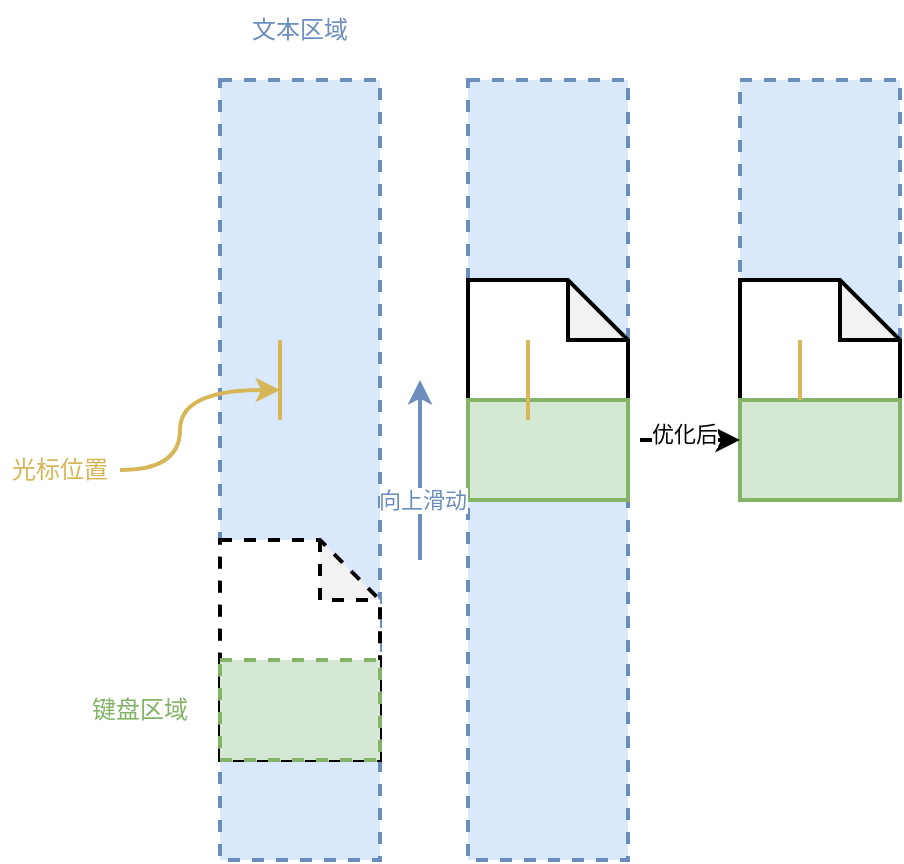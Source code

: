 <mxfile version="26.0.5">
  <diagram name="第 1 页" id="Z6ONuFpvm6h_PNGK9DhY">
    <mxGraphModel dx="1183" dy="722" grid="1" gridSize="10" guides="1" tooltips="1" connect="1" arrows="1" fold="1" page="1" pageScale="1" pageWidth="827" pageHeight="1169" math="0" shadow="0">
      <root>
        <mxCell id="0" />
        <mxCell id="1" parent="0" />
        <mxCell id="K0SXBpxwmkwl7hcp56vt-2" value="" style="rounded=0;whiteSpace=wrap;html=1;strokeWidth=2;fillColor=#dae8fc;strokeColor=#6c8ebf;dashed=1;" vertex="1" parent="1">
          <mxGeometry x="210" y="210" width="80" height="390" as="geometry" />
        </mxCell>
        <mxCell id="K0SXBpxwmkwl7hcp56vt-4" value="&lt;font style=&quot;color: light-dark(rgb(130, 179, 102), rgb(237, 237, 237));&quot;&gt;键盘区域&lt;/font&gt;" style="text;html=1;align=center;verticalAlign=middle;whiteSpace=wrap;rounded=0;" vertex="1" parent="1">
          <mxGeometry x="140" y="510" width="60" height="30" as="geometry" />
        </mxCell>
        <mxCell id="K0SXBpxwmkwl7hcp56vt-5" value="" style="endArrow=none;html=1;rounded=0;strokeWidth=2;fillColor=#fff2cc;strokeColor=#d6b656;" edge="1" parent="1">
          <mxGeometry width="50" height="50" relative="1" as="geometry">
            <mxPoint x="240" y="380" as="sourcePoint" />
            <mxPoint x="240" y="340" as="targetPoint" />
          </mxGeometry>
        </mxCell>
        <mxCell id="K0SXBpxwmkwl7hcp56vt-19" style="edgeStyle=orthogonalEdgeStyle;rounded=0;orthogonalLoop=1;jettySize=auto;html=1;curved=1;fillColor=#fff2cc;strokeColor=#d6b656;strokeWidth=2;" edge="1" parent="1" source="K0SXBpxwmkwl7hcp56vt-6">
          <mxGeometry relative="1" as="geometry">
            <mxPoint x="240" y="365" as="targetPoint" />
            <Array as="points">
              <mxPoint x="190" y="405" />
              <mxPoint x="190" y="365" />
            </Array>
          </mxGeometry>
        </mxCell>
        <mxCell id="K0SXBpxwmkwl7hcp56vt-6" value="&lt;font style=&quot;color: light-dark(rgb(214, 182, 86), rgb(237, 237, 237));&quot;&gt;光标位置&lt;/font&gt;" style="text;html=1;align=center;verticalAlign=middle;whiteSpace=wrap;rounded=0;strokeWidth=2;" vertex="1" parent="1">
          <mxGeometry x="100" y="390" width="60" height="30" as="geometry" />
        </mxCell>
        <mxCell id="K0SXBpxwmkwl7hcp56vt-8" value="" style="shape=note;whiteSpace=wrap;html=1;backgroundOutline=1;darkOpacity=0.05;strokeWidth=2;dashed=1;" vertex="1" parent="1">
          <mxGeometry x="210" y="440" width="80" height="110" as="geometry" />
        </mxCell>
        <mxCell id="K0SXBpxwmkwl7hcp56vt-3" value="" style="rounded=0;whiteSpace=wrap;html=1;strokeWidth=2;fillColor=#d5e8d4;strokeColor=#82b366;dashed=1;" vertex="1" parent="1">
          <mxGeometry x="210" y="500" width="80" height="50" as="geometry" />
        </mxCell>
        <mxCell id="K0SXBpxwmkwl7hcp56vt-10" value="&lt;font style=&quot;color: light-dark(rgb(108, 142, 191), rgb(109, 81, 0));&quot;&gt;文本区域&lt;/font&gt;" style="text;html=1;align=center;verticalAlign=middle;whiteSpace=wrap;rounded=0;" vertex="1" parent="1">
          <mxGeometry x="220" y="170" width="60" height="30" as="geometry" />
        </mxCell>
        <mxCell id="K0SXBpxwmkwl7hcp56vt-11" value="" style="rounded=0;whiteSpace=wrap;html=1;strokeWidth=2;fillColor=#dae8fc;strokeColor=#6c8ebf;dashed=1;" vertex="1" parent="1">
          <mxGeometry x="334" y="210" width="80" height="390" as="geometry" />
        </mxCell>
        <mxCell id="K0SXBpxwmkwl7hcp56vt-13" value="" style="shape=note;whiteSpace=wrap;html=1;backgroundOutline=1;darkOpacity=0.05;strokeWidth=2;" vertex="1" parent="1">
          <mxGeometry x="334" y="310" width="80" height="110" as="geometry" />
        </mxCell>
        <mxCell id="K0SXBpxwmkwl7hcp56vt-14" value="" style="rounded=0;whiteSpace=wrap;html=1;strokeWidth=2;fillColor=#d5e8d4;strokeColor=#82b366;" vertex="1" parent="1">
          <mxGeometry x="334" y="370" width="80" height="50" as="geometry" />
        </mxCell>
        <mxCell id="K0SXBpxwmkwl7hcp56vt-12" value="" style="endArrow=none;html=1;rounded=0;strokeWidth=2;fillColor=#fff2cc;strokeColor=#d6b656;" edge="1" parent="1">
          <mxGeometry width="50" height="50" relative="1" as="geometry">
            <mxPoint x="364" y="380" as="sourcePoint" />
            <mxPoint x="364" y="340" as="targetPoint" />
          </mxGeometry>
        </mxCell>
        <mxCell id="K0SXBpxwmkwl7hcp56vt-16" value="" style="endArrow=classic;html=1;rounded=0;strokeWidth=2;fillColor=#dae8fc;strokeColor=#6c8ebf;" edge="1" parent="1">
          <mxGeometry width="50" height="50" relative="1" as="geometry">
            <mxPoint x="310" y="450" as="sourcePoint" />
            <mxPoint x="310" y="360" as="targetPoint" />
          </mxGeometry>
        </mxCell>
        <mxCell id="K0SXBpxwmkwl7hcp56vt-17" value="&lt;font style=&quot;color: light-dark(rgb(108, 142, 191), rgb(237, 237, 237));&quot;&gt;向上滑动&lt;/font&gt;" style="edgeLabel;html=1;align=center;verticalAlign=middle;resizable=0;points=[];" vertex="1" connectable="0" parent="K0SXBpxwmkwl7hcp56vt-16">
          <mxGeometry x="-0.331" y="-1" relative="1" as="geometry">
            <mxPoint as="offset" />
          </mxGeometry>
        </mxCell>
        <mxCell id="K0SXBpxwmkwl7hcp56vt-20" value="" style="rounded=0;whiteSpace=wrap;html=1;strokeWidth=2;fillColor=#dae8fc;strokeColor=#6c8ebf;dashed=1;" vertex="1" parent="1">
          <mxGeometry x="470" y="210" width="80" height="160" as="geometry" />
        </mxCell>
        <mxCell id="K0SXBpxwmkwl7hcp56vt-21" value="" style="shape=note;whiteSpace=wrap;html=1;backgroundOutline=1;darkOpacity=0.05;strokeWidth=2;" vertex="1" parent="1">
          <mxGeometry x="470" y="310" width="80" height="110" as="geometry" />
        </mxCell>
        <mxCell id="K0SXBpxwmkwl7hcp56vt-22" value="" style="rounded=0;whiteSpace=wrap;html=1;strokeWidth=2;fillColor=#d5e8d4;strokeColor=#82b366;" vertex="1" parent="1">
          <mxGeometry x="470" y="370" width="80" height="50" as="geometry" />
        </mxCell>
        <mxCell id="K0SXBpxwmkwl7hcp56vt-23" value="" style="endArrow=none;html=1;rounded=0;strokeWidth=2;fillColor=#fff2cc;strokeColor=#d6b656;" edge="1" parent="1">
          <mxGeometry width="50" height="50" relative="1" as="geometry">
            <mxPoint x="500" y="370" as="sourcePoint" />
            <mxPoint x="500" y="340" as="targetPoint" />
          </mxGeometry>
        </mxCell>
        <mxCell id="K0SXBpxwmkwl7hcp56vt-24" value="" style="endArrow=classic;html=1;rounded=0;strokeWidth=2;fillColor=#f8cecc;strokeColor=light-dark(#000000, #d7817e);" edge="1" parent="1">
          <mxGeometry width="50" height="50" relative="1" as="geometry">
            <mxPoint x="420" y="390" as="sourcePoint" />
            <mxPoint x="470" y="390" as="targetPoint" />
          </mxGeometry>
        </mxCell>
        <mxCell id="K0SXBpxwmkwl7hcp56vt-28" value="优化后" style="edgeLabel;html=1;align=center;verticalAlign=middle;resizable=0;points=[];" vertex="1" connectable="0" parent="K0SXBpxwmkwl7hcp56vt-24">
          <mxGeometry x="-0.133" y="3" relative="1" as="geometry">
            <mxPoint as="offset" />
          </mxGeometry>
        </mxCell>
      </root>
    </mxGraphModel>
  </diagram>
</mxfile>
